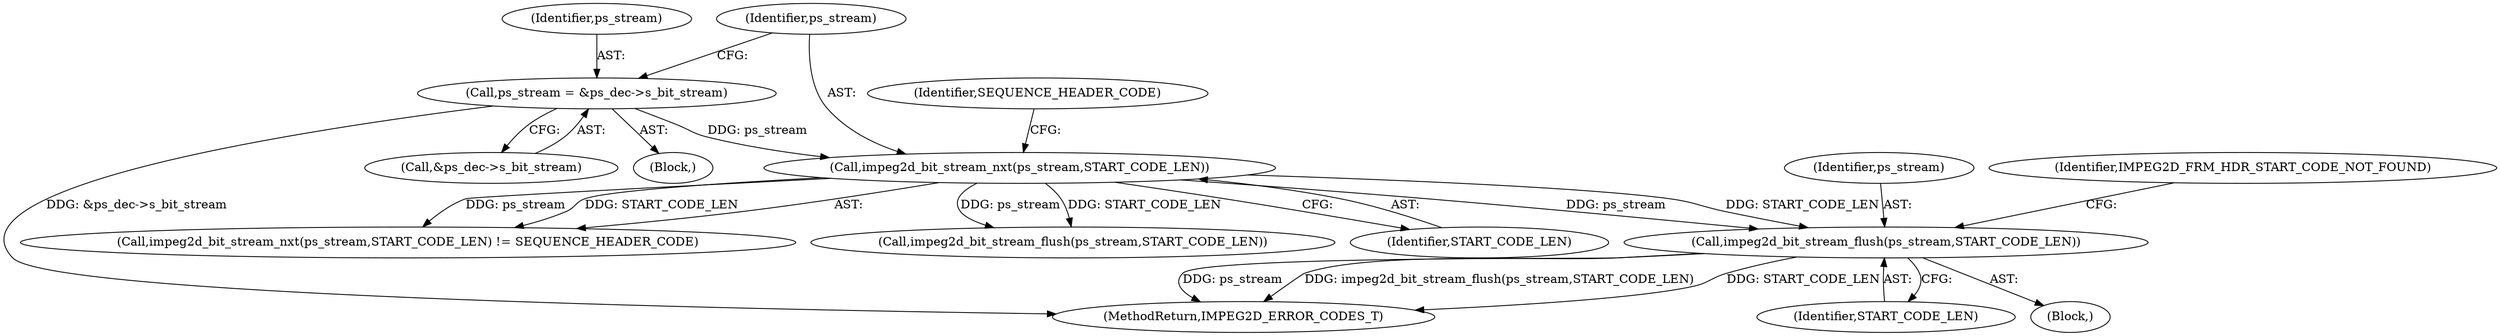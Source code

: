digraph "0_Android_a86eb798d077b9b25c8f8c77e3c02c2f287c1ce7_0@pointer" {
"1000142" [label="(Call,impeg2d_bit_stream_flush(ps_stream,START_CODE_LEN))"];
"1000137" [label="(Call,impeg2d_bit_stream_nxt(ps_stream,START_CODE_LEN))"];
"1000127" [label="(Call,ps_stream = &ps_dec->s_bit_stream)"];
"1000137" [label="(Call,impeg2d_bit_stream_nxt(ps_stream,START_CODE_LEN))"];
"1000143" [label="(Identifier,ps_stream)"];
"1000127" [label="(Call,ps_stream = &ps_dec->s_bit_stream)"];
"1000136" [label="(Call,impeg2d_bit_stream_nxt(ps_stream,START_CODE_LEN) != SEQUENCE_HEADER_CODE)"];
"1000141" [label="(Block,)"];
"1000140" [label="(Identifier,SEQUENCE_HEADER_CODE)"];
"1000147" [label="(Call,impeg2d_bit_stream_flush(ps_stream,START_CODE_LEN))"];
"1000142" [label="(Call,impeg2d_bit_stream_flush(ps_stream,START_CODE_LEN))"];
"1000146" [label="(Identifier,IMPEG2D_FRM_HDR_START_CODE_NOT_FOUND)"];
"1000379" [label="(MethodReturn,IMPEG2D_ERROR_CODES_T)"];
"1000138" [label="(Identifier,ps_stream)"];
"1000139" [label="(Identifier,START_CODE_LEN)"];
"1000129" [label="(Call,&ps_dec->s_bit_stream)"];
"1000125" [label="(Block,)"];
"1000128" [label="(Identifier,ps_stream)"];
"1000144" [label="(Identifier,START_CODE_LEN)"];
"1000142" -> "1000141"  [label="AST: "];
"1000142" -> "1000144"  [label="CFG: "];
"1000143" -> "1000142"  [label="AST: "];
"1000144" -> "1000142"  [label="AST: "];
"1000146" -> "1000142"  [label="CFG: "];
"1000142" -> "1000379"  [label="DDG: impeg2d_bit_stream_flush(ps_stream,START_CODE_LEN)"];
"1000142" -> "1000379"  [label="DDG: START_CODE_LEN"];
"1000142" -> "1000379"  [label="DDG: ps_stream"];
"1000137" -> "1000142"  [label="DDG: ps_stream"];
"1000137" -> "1000142"  [label="DDG: START_CODE_LEN"];
"1000137" -> "1000136"  [label="AST: "];
"1000137" -> "1000139"  [label="CFG: "];
"1000138" -> "1000137"  [label="AST: "];
"1000139" -> "1000137"  [label="AST: "];
"1000140" -> "1000137"  [label="CFG: "];
"1000137" -> "1000136"  [label="DDG: ps_stream"];
"1000137" -> "1000136"  [label="DDG: START_CODE_LEN"];
"1000127" -> "1000137"  [label="DDG: ps_stream"];
"1000137" -> "1000147"  [label="DDG: ps_stream"];
"1000137" -> "1000147"  [label="DDG: START_CODE_LEN"];
"1000127" -> "1000125"  [label="AST: "];
"1000127" -> "1000129"  [label="CFG: "];
"1000128" -> "1000127"  [label="AST: "];
"1000129" -> "1000127"  [label="AST: "];
"1000138" -> "1000127"  [label="CFG: "];
"1000127" -> "1000379"  [label="DDG: &ps_dec->s_bit_stream"];
}
